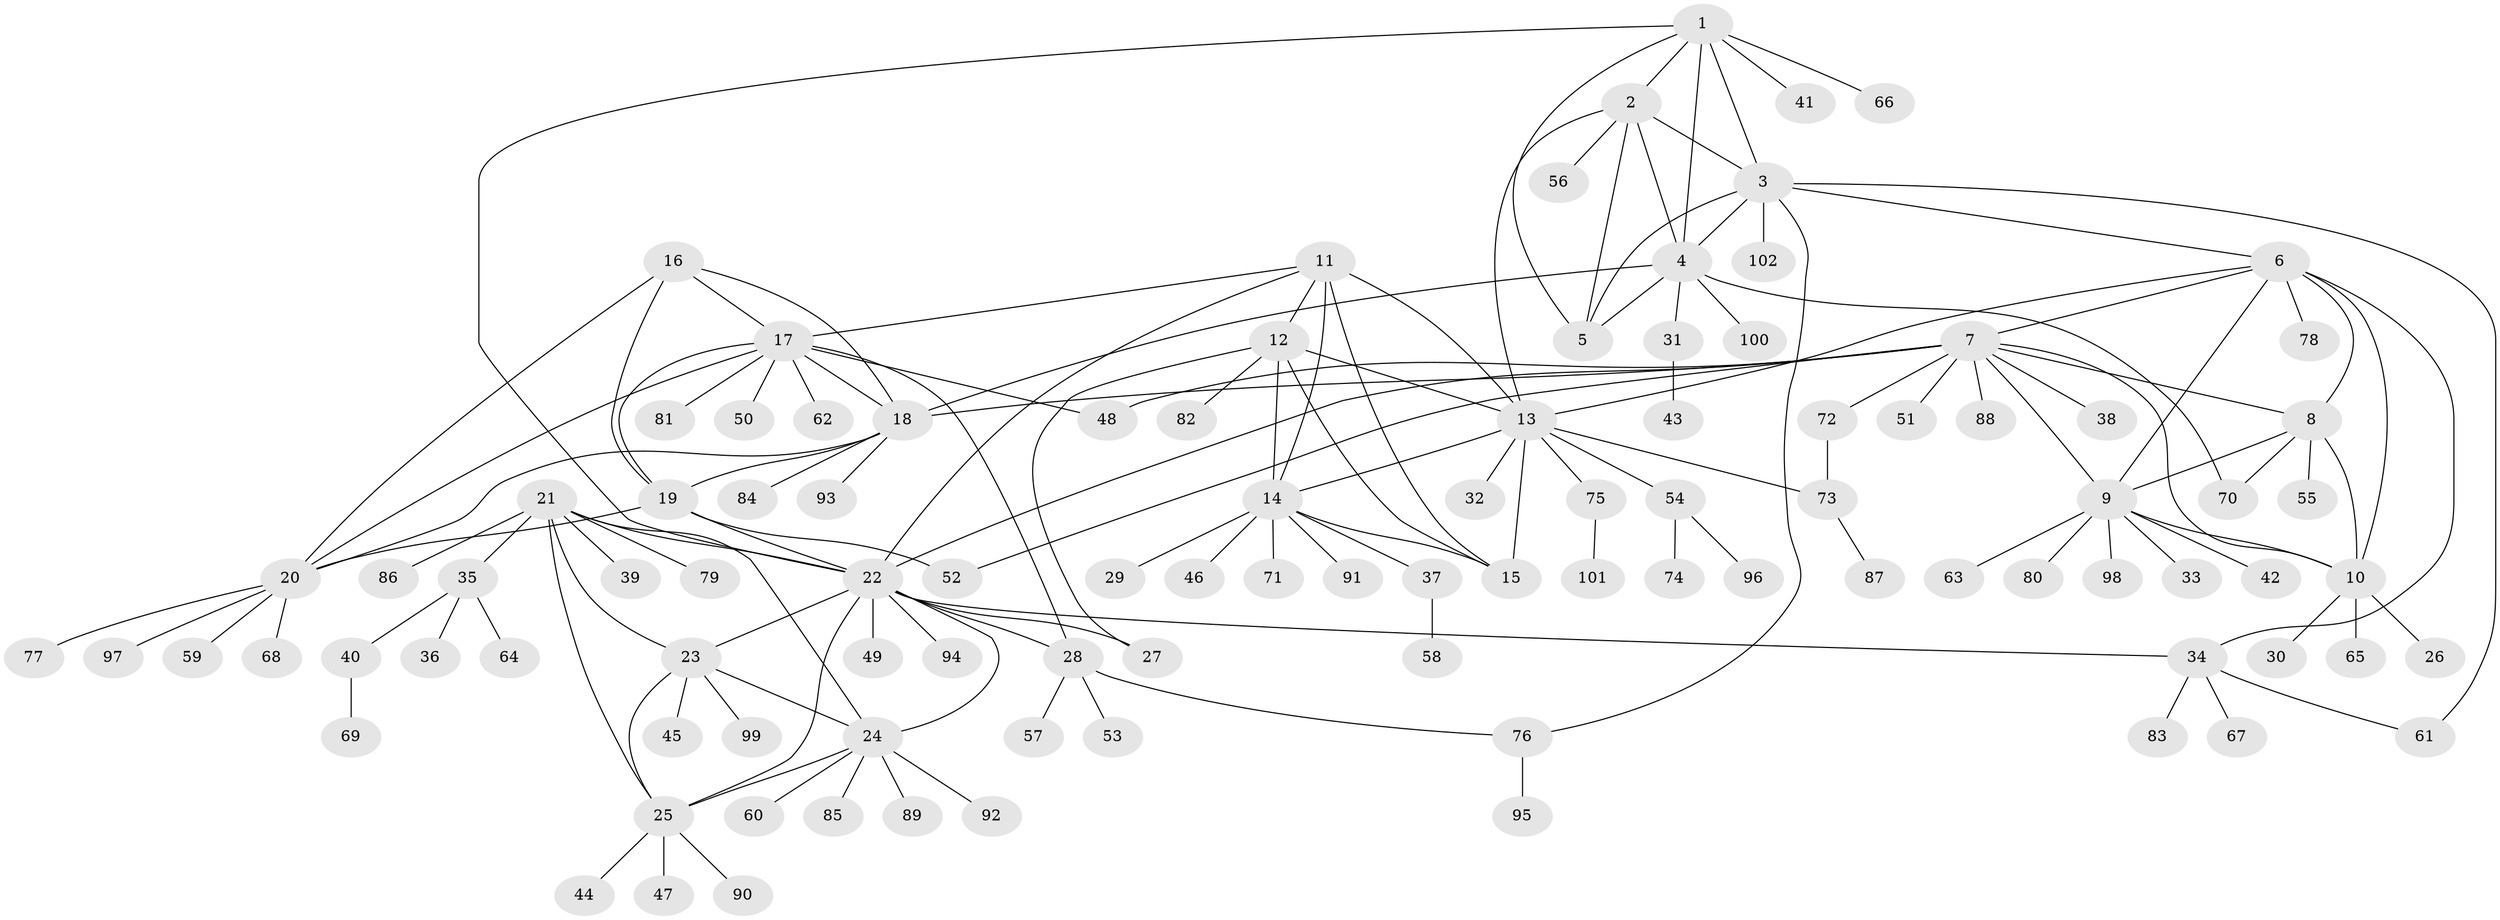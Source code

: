 // Generated by graph-tools (version 1.1) at 2025/11/02/27/25 16:11:37]
// undirected, 102 vertices, 146 edges
graph export_dot {
graph [start="1"]
  node [color=gray90,style=filled];
  1;
  2;
  3;
  4;
  5;
  6;
  7;
  8;
  9;
  10;
  11;
  12;
  13;
  14;
  15;
  16;
  17;
  18;
  19;
  20;
  21;
  22;
  23;
  24;
  25;
  26;
  27;
  28;
  29;
  30;
  31;
  32;
  33;
  34;
  35;
  36;
  37;
  38;
  39;
  40;
  41;
  42;
  43;
  44;
  45;
  46;
  47;
  48;
  49;
  50;
  51;
  52;
  53;
  54;
  55;
  56;
  57;
  58;
  59;
  60;
  61;
  62;
  63;
  64;
  65;
  66;
  67;
  68;
  69;
  70;
  71;
  72;
  73;
  74;
  75;
  76;
  77;
  78;
  79;
  80;
  81;
  82;
  83;
  84;
  85;
  86;
  87;
  88;
  89;
  90;
  91;
  92;
  93;
  94;
  95;
  96;
  97;
  98;
  99;
  100;
  101;
  102;
  1 -- 2;
  1 -- 3;
  1 -- 4;
  1 -- 5;
  1 -- 22;
  1 -- 41;
  1 -- 66;
  2 -- 3;
  2 -- 4;
  2 -- 5;
  2 -- 13;
  2 -- 56;
  3 -- 4;
  3 -- 5;
  3 -- 6;
  3 -- 61;
  3 -- 76;
  3 -- 102;
  4 -- 5;
  4 -- 18;
  4 -- 31;
  4 -- 70;
  4 -- 100;
  6 -- 7;
  6 -- 8;
  6 -- 9;
  6 -- 10;
  6 -- 13;
  6 -- 34;
  6 -- 78;
  7 -- 8;
  7 -- 9;
  7 -- 10;
  7 -- 18;
  7 -- 22;
  7 -- 38;
  7 -- 48;
  7 -- 51;
  7 -- 52;
  7 -- 72;
  7 -- 88;
  8 -- 9;
  8 -- 10;
  8 -- 55;
  8 -- 70;
  9 -- 10;
  9 -- 33;
  9 -- 42;
  9 -- 63;
  9 -- 80;
  9 -- 98;
  10 -- 26;
  10 -- 30;
  10 -- 65;
  11 -- 12;
  11 -- 13;
  11 -- 14;
  11 -- 15;
  11 -- 17;
  11 -- 22;
  12 -- 13;
  12 -- 14;
  12 -- 15;
  12 -- 27;
  12 -- 82;
  13 -- 14;
  13 -- 15;
  13 -- 32;
  13 -- 54;
  13 -- 73;
  13 -- 75;
  14 -- 15;
  14 -- 29;
  14 -- 37;
  14 -- 46;
  14 -- 71;
  14 -- 91;
  16 -- 17;
  16 -- 18;
  16 -- 19;
  16 -- 20;
  17 -- 18;
  17 -- 19;
  17 -- 20;
  17 -- 28;
  17 -- 48;
  17 -- 50;
  17 -- 62;
  17 -- 81;
  18 -- 19;
  18 -- 20;
  18 -- 84;
  18 -- 93;
  19 -- 20;
  19 -- 22;
  19 -- 52;
  20 -- 59;
  20 -- 68;
  20 -- 77;
  20 -- 97;
  21 -- 22;
  21 -- 23;
  21 -- 24;
  21 -- 25;
  21 -- 35;
  21 -- 39;
  21 -- 79;
  21 -- 86;
  22 -- 23;
  22 -- 24;
  22 -- 25;
  22 -- 27;
  22 -- 28;
  22 -- 34;
  22 -- 49;
  22 -- 94;
  23 -- 24;
  23 -- 25;
  23 -- 45;
  23 -- 99;
  24 -- 25;
  24 -- 60;
  24 -- 85;
  24 -- 89;
  24 -- 92;
  25 -- 44;
  25 -- 47;
  25 -- 90;
  28 -- 53;
  28 -- 57;
  28 -- 76;
  31 -- 43;
  34 -- 61;
  34 -- 67;
  34 -- 83;
  35 -- 36;
  35 -- 40;
  35 -- 64;
  37 -- 58;
  40 -- 69;
  54 -- 74;
  54 -- 96;
  72 -- 73;
  73 -- 87;
  75 -- 101;
  76 -- 95;
}

